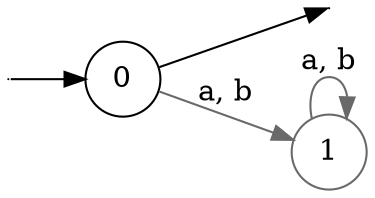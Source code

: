 /* Origins.
    node [shape = box, style = rounded]
    0 [label = "0"]
    1 [label = ""]
*/
digraph
{
  vcsn_context = "lal_char(ab)_b"
  rankdir = LR
  {
    node [shape = point, width = 0]
    I0
    F0
  }
  {
    node [shape = circle]
    0
    1 [color = DimGray]
  }
  I0 -> 0
  0 -> F0
  0 -> 1 [label = "a, b", color = DimGray]
  1 -> 1 [label = "a, b", color = DimGray]
}
